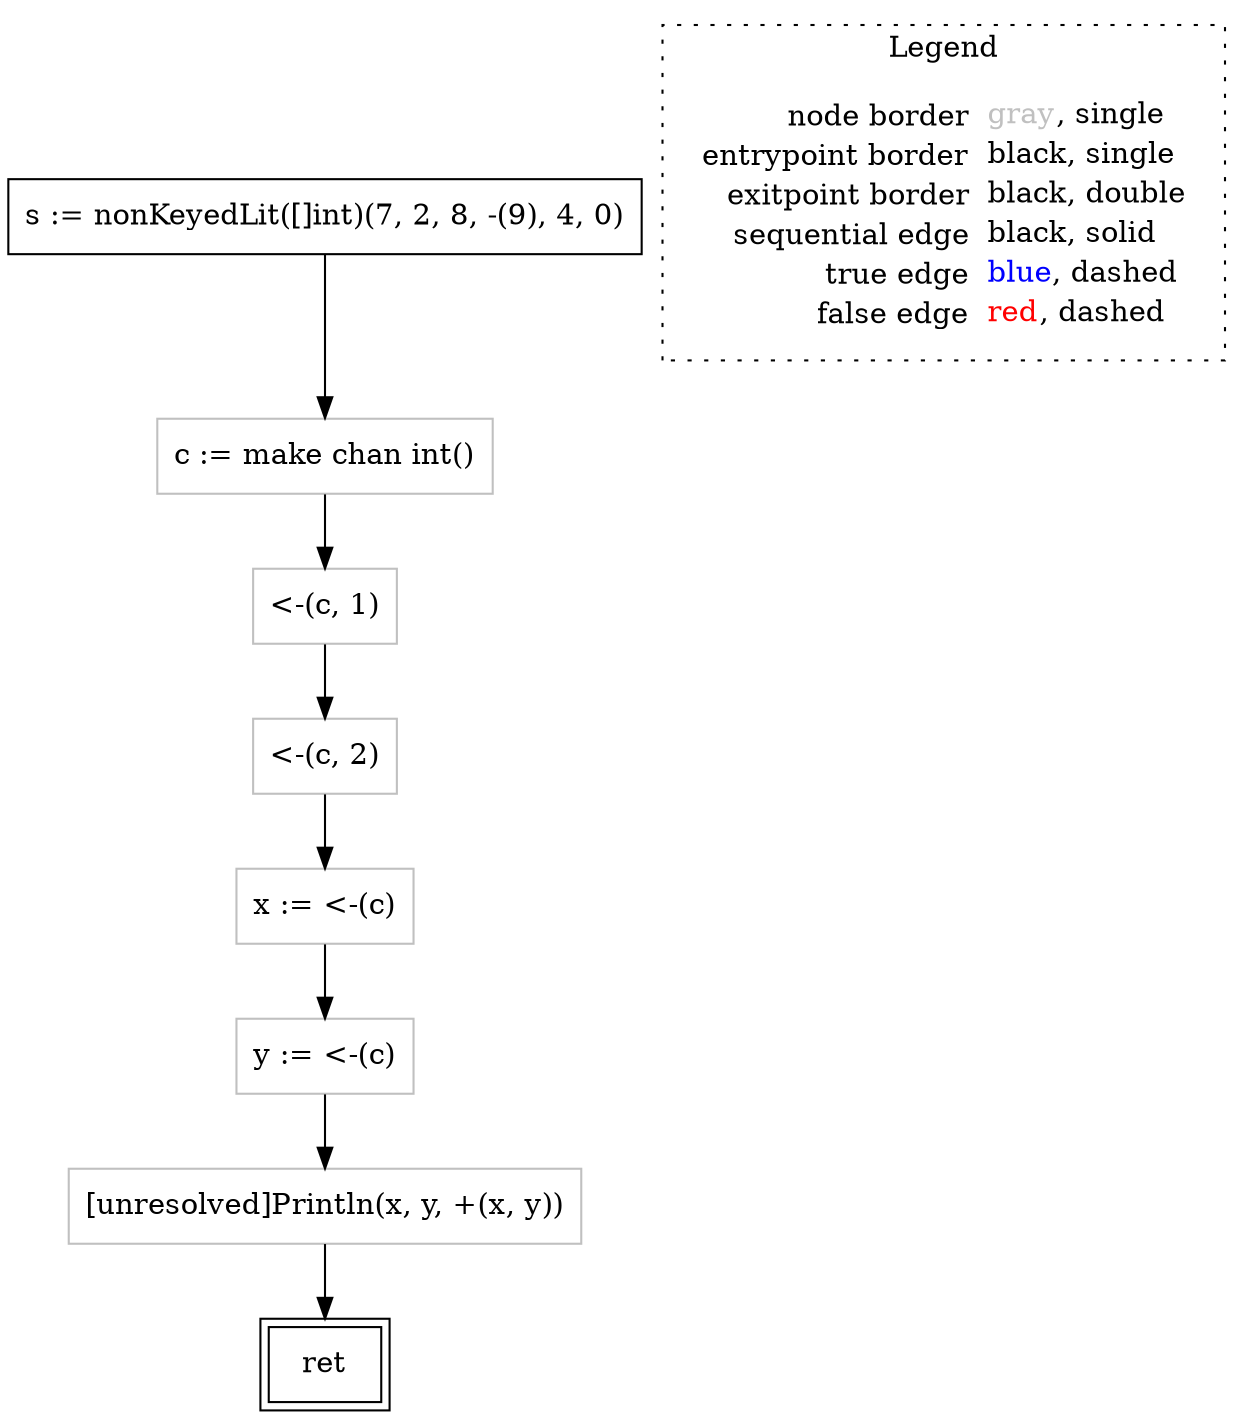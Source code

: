 digraph {
	"node0" [shape="rect",color="black",label=<s := nonKeyedLit([]int)(7, 2, 8, -(9), 4, 0)>];
	"node1" [shape="rect",color="gray",label=<&lt;-(c, 1)>];
	"node2" [shape="rect",color="gray",label=<c := make chan int()>];
	"node3" [shape="rect",color="gray",label=<&lt;-(c, 2)>];
	"node4" [shape="rect",color="gray",label=<y := &lt;-(c)>];
	"node5" [shape="rect",color="gray",label=<x := &lt;-(c)>];
	"node6" [shape="rect",color="black",peripheries="2",label=<ret>];
	"node7" [shape="rect",color="gray",label=<[unresolved]Println(x, y, +(x, y))>];
	"node1" -> "node3" [color="black"];
	"node2" -> "node1" [color="black"];
	"node3" -> "node5" [color="black"];
	"node4" -> "node7" [color="black"];
	"node5" -> "node4" [color="black"];
	"node7" -> "node6" [color="black"];
	"node0" -> "node2" [color="black"];
subgraph cluster_legend {
	label="Legend";
	style=dotted;
	node [shape=plaintext];
	"legend" [label=<<table border="0" cellpadding="2" cellspacing="0" cellborder="0"><tr><td align="right">node border&nbsp;</td><td align="left"><font color="gray">gray</font>, single</td></tr><tr><td align="right">entrypoint border&nbsp;</td><td align="left"><font color="black">black</font>, single</td></tr><tr><td align="right">exitpoint border&nbsp;</td><td align="left"><font color="black">black</font>, double</td></tr><tr><td align="right">sequential edge&nbsp;</td><td align="left"><font color="black">black</font>, solid</td></tr><tr><td align="right">true edge&nbsp;</td><td align="left"><font color="blue">blue</font>, dashed</td></tr><tr><td align="right">false edge&nbsp;</td><td align="left"><font color="red">red</font>, dashed</td></tr></table>>];
}

}
